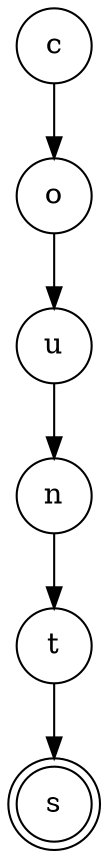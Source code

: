 digraph {   
    node [shape = doublecircle, color = black] s ;
    node [shape = circle];
    node [color= black];
    c -> o -> u -> n -> t -> s;	
}